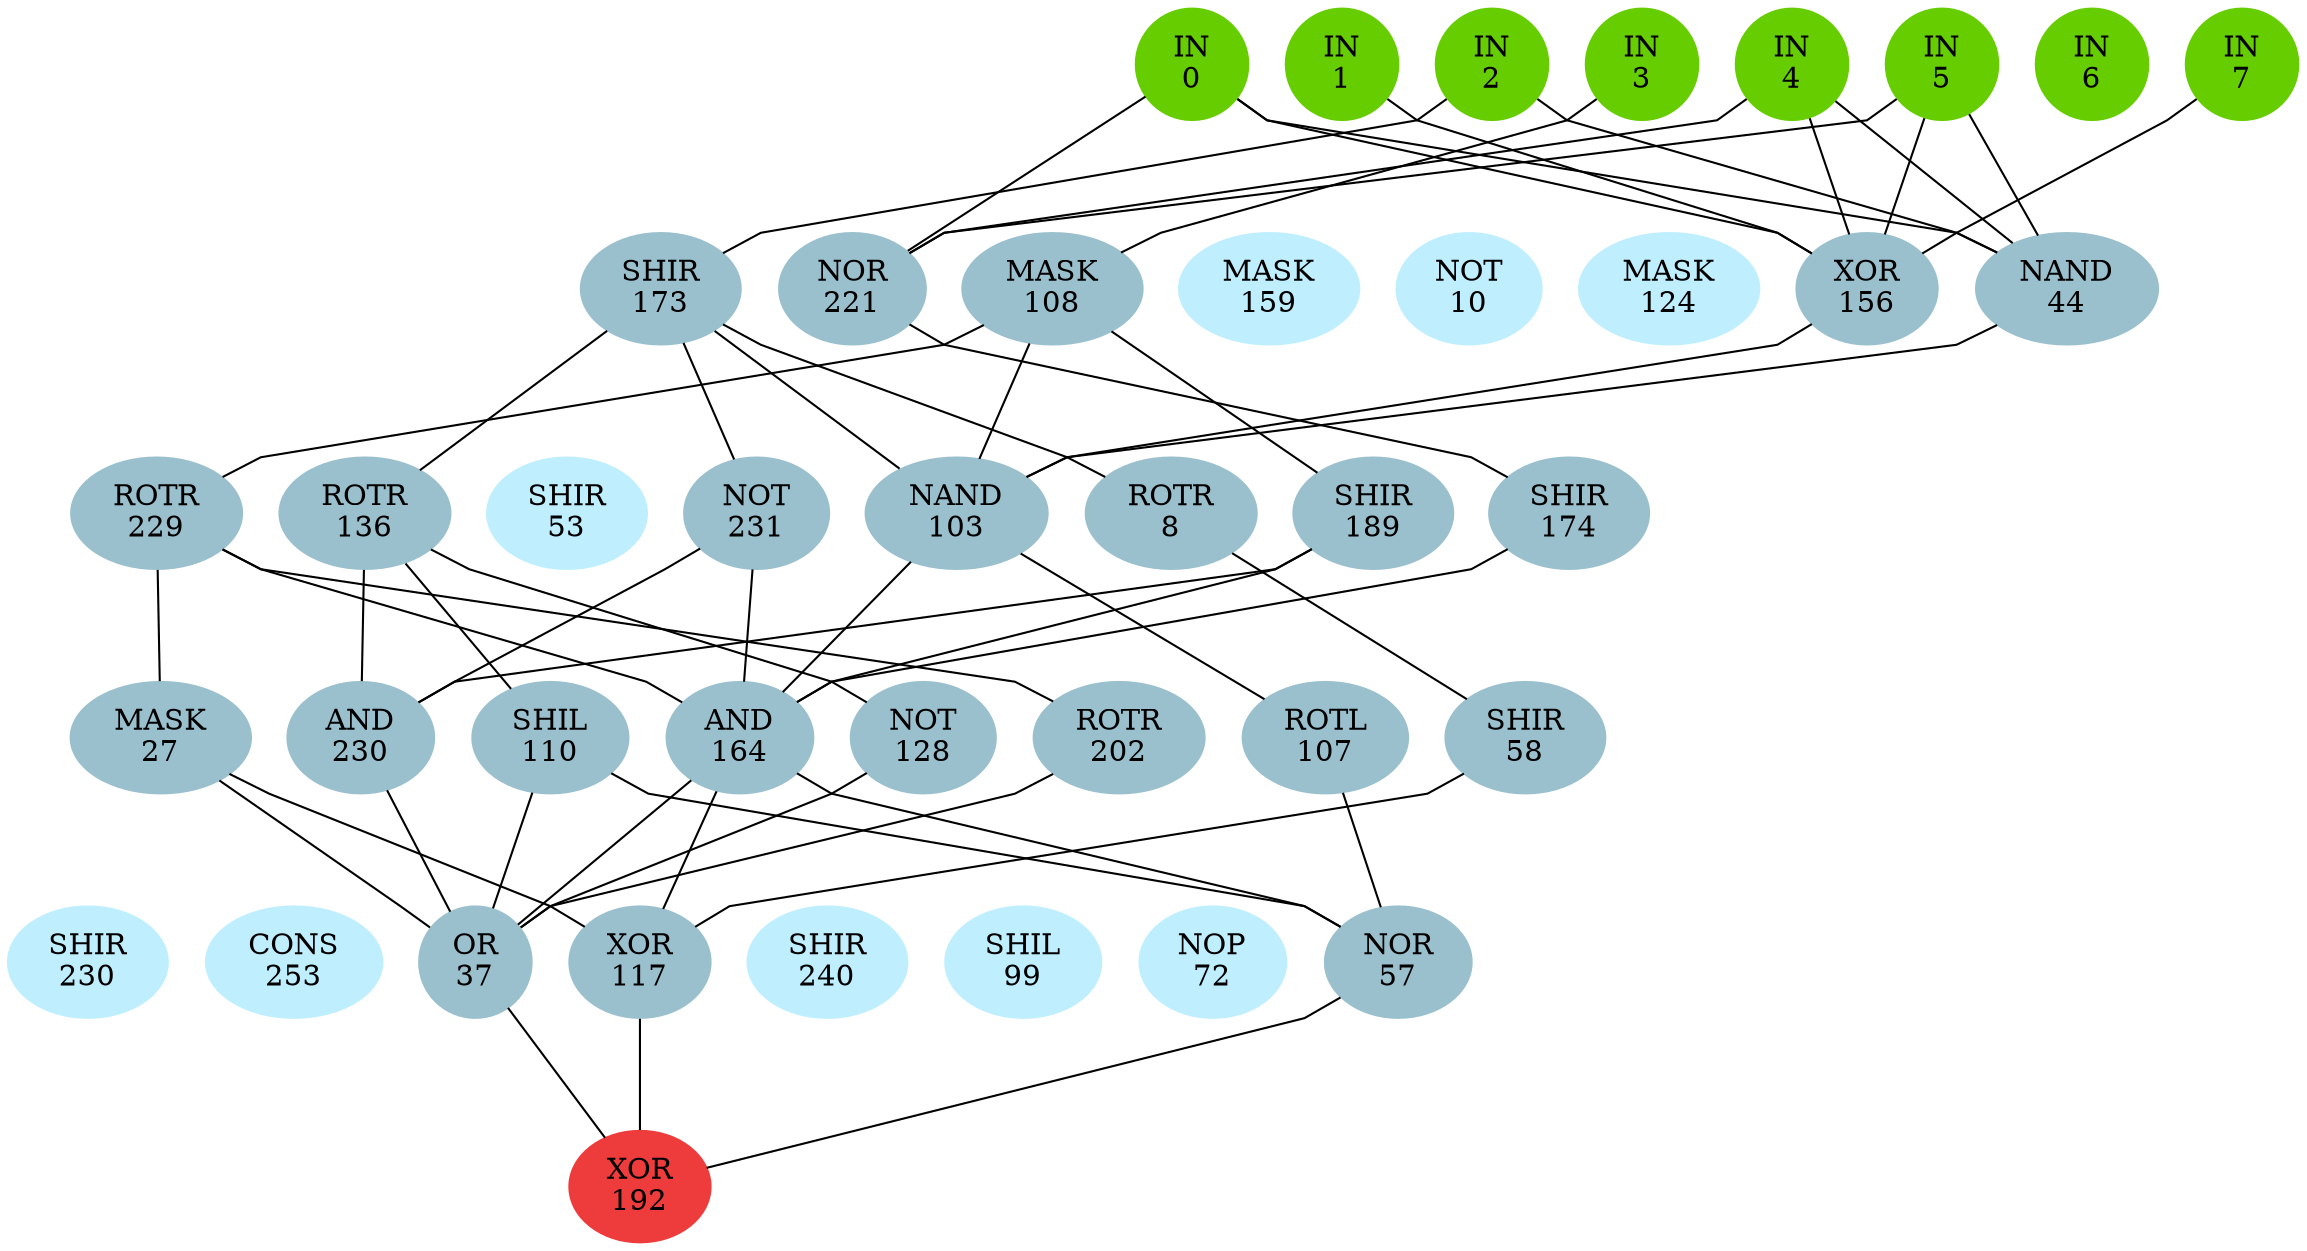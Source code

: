 graph EACircuit {
rankdir=BT;
ranksep=0.75;
ordering=out;
splines=polyline;
node [style=filled, color=lightblue2];

{ rank=same;
node [color=chartreuse3];
"-1_0"[label="IN\n0"];
node [color=chartreuse3];
"-1_1"[label="IN\n1"];
node [color=chartreuse3];
"-1_2"[label="IN\n2"];
node [color=chartreuse3];
"-1_3"[label="IN\n3"];
node [color=chartreuse3];
"-1_4"[label="IN\n4"];
node [color=chartreuse3];
"-1_5"[label="IN\n5"];
node [color=chartreuse3];
"-1_6"[label="IN\n6"];
node [color=chartreuse3];
"-1_7"[label="IN\n7"];
}
{ rank=same;
node [color=lightblue3];
"0_0"[label="SHIR\n173"];
node [color=lightblue3];
"0_1"[label="NOR\n221"];
node [color=lightblue3];
"0_2"[label="MASK\n108"];
node [color=lightblue1];
"0_3"[label="MASK\n159"];
node [color=lightblue1];
"0_4"[label="NOT\n10"];
node [color=lightblue1];
"0_5"[label="MASK\n124"];
node [color=lightblue3];
"0_6"[label="XOR\n156"];
node [color=lightblue3];
"0_7"[label="NAND\n44"];
}
{ rank=same;
node [color=lightblue3];
"1_0"[label="ROTR\n229"];
node [color=lightblue3];
"1_1"[label="ROTR\n136"];
node [color=lightblue1];
"1_2"[label="SHIR\n53"];
node [color=lightblue3];
"1_3"[label="NOT\n231"];
node [color=lightblue3];
"1_4"[label="NAND\n103"];
node [color=lightblue3];
"1_5"[label="ROTR\n8"];
node [color=lightblue3];
"1_6"[label="SHIR\n189"];
node [color=lightblue3];
"1_7"[label="SHIR\n174"];
}
{ rank=same;
node [color=lightblue3];
"2_0"[label="MASK\n27"];
node [color=lightblue3];
"2_1"[label="AND\n230"];
node [color=lightblue3];
"2_2"[label="SHIL\n110"];
node [color=lightblue3];
"2_3"[label="AND\n164"];
node [color=lightblue3];
"2_4"[label="NOT\n128"];
node [color=lightblue3];
"2_5"[label="ROTR\n202"];
node [color=lightblue3];
"2_6"[label="ROTL\n107"];
node [color=lightblue3];
"2_7"[label="SHIR\n58"];
}
{ rank=same;
node [color=lightblue1];
"3_0"[label="SHIR\n230"];
node [color=lightblue1];
"3_1"[label="CONS\n253"];
node [color=lightblue3];
"3_2"[label="OR\n37"];
node [color=lightblue3];
"3_3"[label="XOR\n117"];
node [color=lightblue1];
"3_4"[label="SHIR\n240"];
node [color=lightblue1];
"3_5"[label="SHIL\n99"];
node [color=lightblue1];
"3_6"[label="NOP\n72"];
node [color=lightblue3];
"3_7"[label="NOR\n57"];
}
{ rank=same;
node [color=brown2];
"4_0"[label="XOR\n192"];
}
edge[style=invis];
"-1_0" -- "-1_1" -- "-1_2" -- "-1_3" -- "-1_4" -- "-1_5" -- "-1_6" -- "-1_7";
"0_0" -- "0_1" -- "0_2" -- "0_3" -- "0_4" -- "0_5" -- "0_6" -- "0_7";
"1_0" -- "1_1" -- "1_2" -- "1_3" -- "1_4" -- "1_5" -- "1_6" -- "1_7";
"2_0" -- "2_1" -- "2_2" -- "2_3" -- "2_4" -- "2_5" -- "2_6" -- "2_7";
"3_0" -- "3_1" -- "3_2" -- "3_3" -- "3_4" -- "3_5" -- "3_6" -- "3_7";
"4_0" -- "4_0";
edge[style=solid];
"0_0" -- "-1_2";
"0_1" -- "-1_0";
"0_1" -- "-1_4";
"0_1" -- "-1_5";
"0_2" -- "-1_3";
"0_6" -- "-1_0";
"0_6" -- "-1_1";
"0_6" -- "-1_4";
"0_6" -- "-1_5";
"0_6" -- "-1_7";
"0_7" -- "-1_0";
"0_7" -- "-1_2";
"0_7" -- "-1_4";
"0_7" -- "-1_5";
"1_0" -- "0_2";
"1_1" -- "0_0";
"1_3" -- "0_0";
"1_4" -- "0_0";
"1_4" -- "0_2";
"1_4" -- "0_6";
"1_4" -- "0_7";
"1_5" -- "0_0";
"1_6" -- "0_2";
"1_7" -- "0_1";
"2_0" -- "1_0";
"2_1" -- "1_1";
"2_1" -- "1_3";
"2_1" -- "1_6";
"2_2" -- "1_1";
"2_3" -- "1_0";
"2_3" -- "1_3";
"2_3" -- "1_4";
"2_3" -- "1_6";
"2_3" -- "1_7";
"2_4" -- "1_1";
"2_5" -- "1_0";
"2_6" -- "1_4";
"2_7" -- "1_5";
"3_2" -- "2_0";
"3_2" -- "2_1";
"3_2" -- "2_2";
"3_2" -- "2_3";
"3_2" -- "2_4";
"3_2" -- "2_5";
"3_3" -- "2_0";
"3_3" -- "2_3";
"3_3" -- "2_7";
"3_7" -- "2_2";
"3_7" -- "2_3";
"3_7" -- "2_6";
"4_0" -- "3_2";
"4_0" -- "3_3";
"4_0" -- "3_7";
}